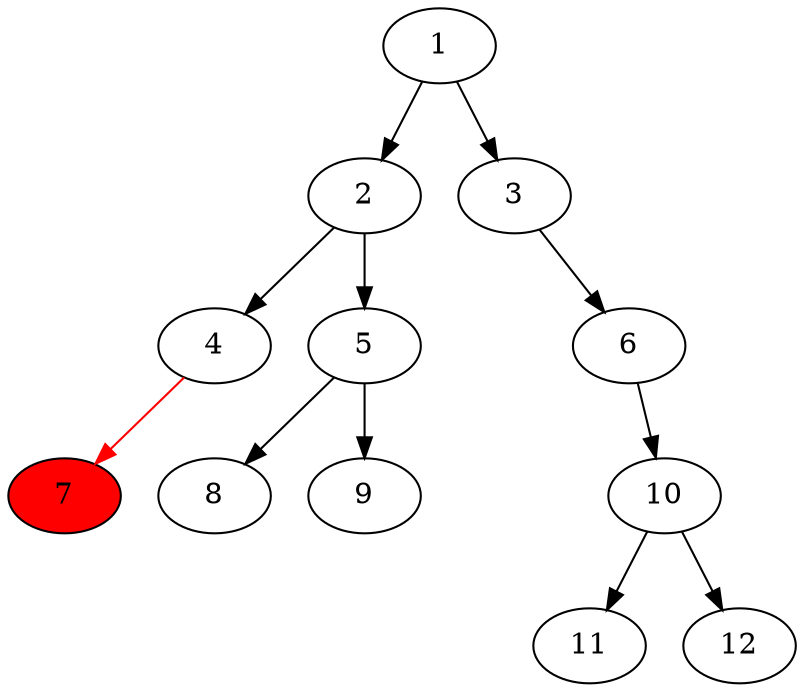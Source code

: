 digraph G{
graph [ordering="out"];
C [ label = "C", style = invis ];
"1" -> "2";
"1" -> "3";
"2" -> "4";
"2" -> "5";
"3" -> C [style=invis];
"3" -> "6";
"4" -> "7"[color = red];
"4" -> C [style=invis];
"5" -> "8";
"5" -> "9";
"6" -> C [style=invis];
"6" -> "10";
"10" -> "11";
"10" -> "12";
//"1" [style = filled, fillcolor = red];
//"2" [style = filled, fillcolor = red];
//"3" [style = filled, fillcolor = red];
//"4" [style = filled, fillcolor = red];
//"5" [style = filled, fillcolor = red];
//"6" [style = filled, fillcolor = red];
"7" [style = filled, fillcolor = red];
//"8" [style = filled, fillcolor = red];
//"9" [style = filled, fillcolor = red];
//"10" [style = filled, fillcolor = red];
//"11" [style = filled, fillcolor = red];
//"12" [style = filled, fillcolor = red];
}
